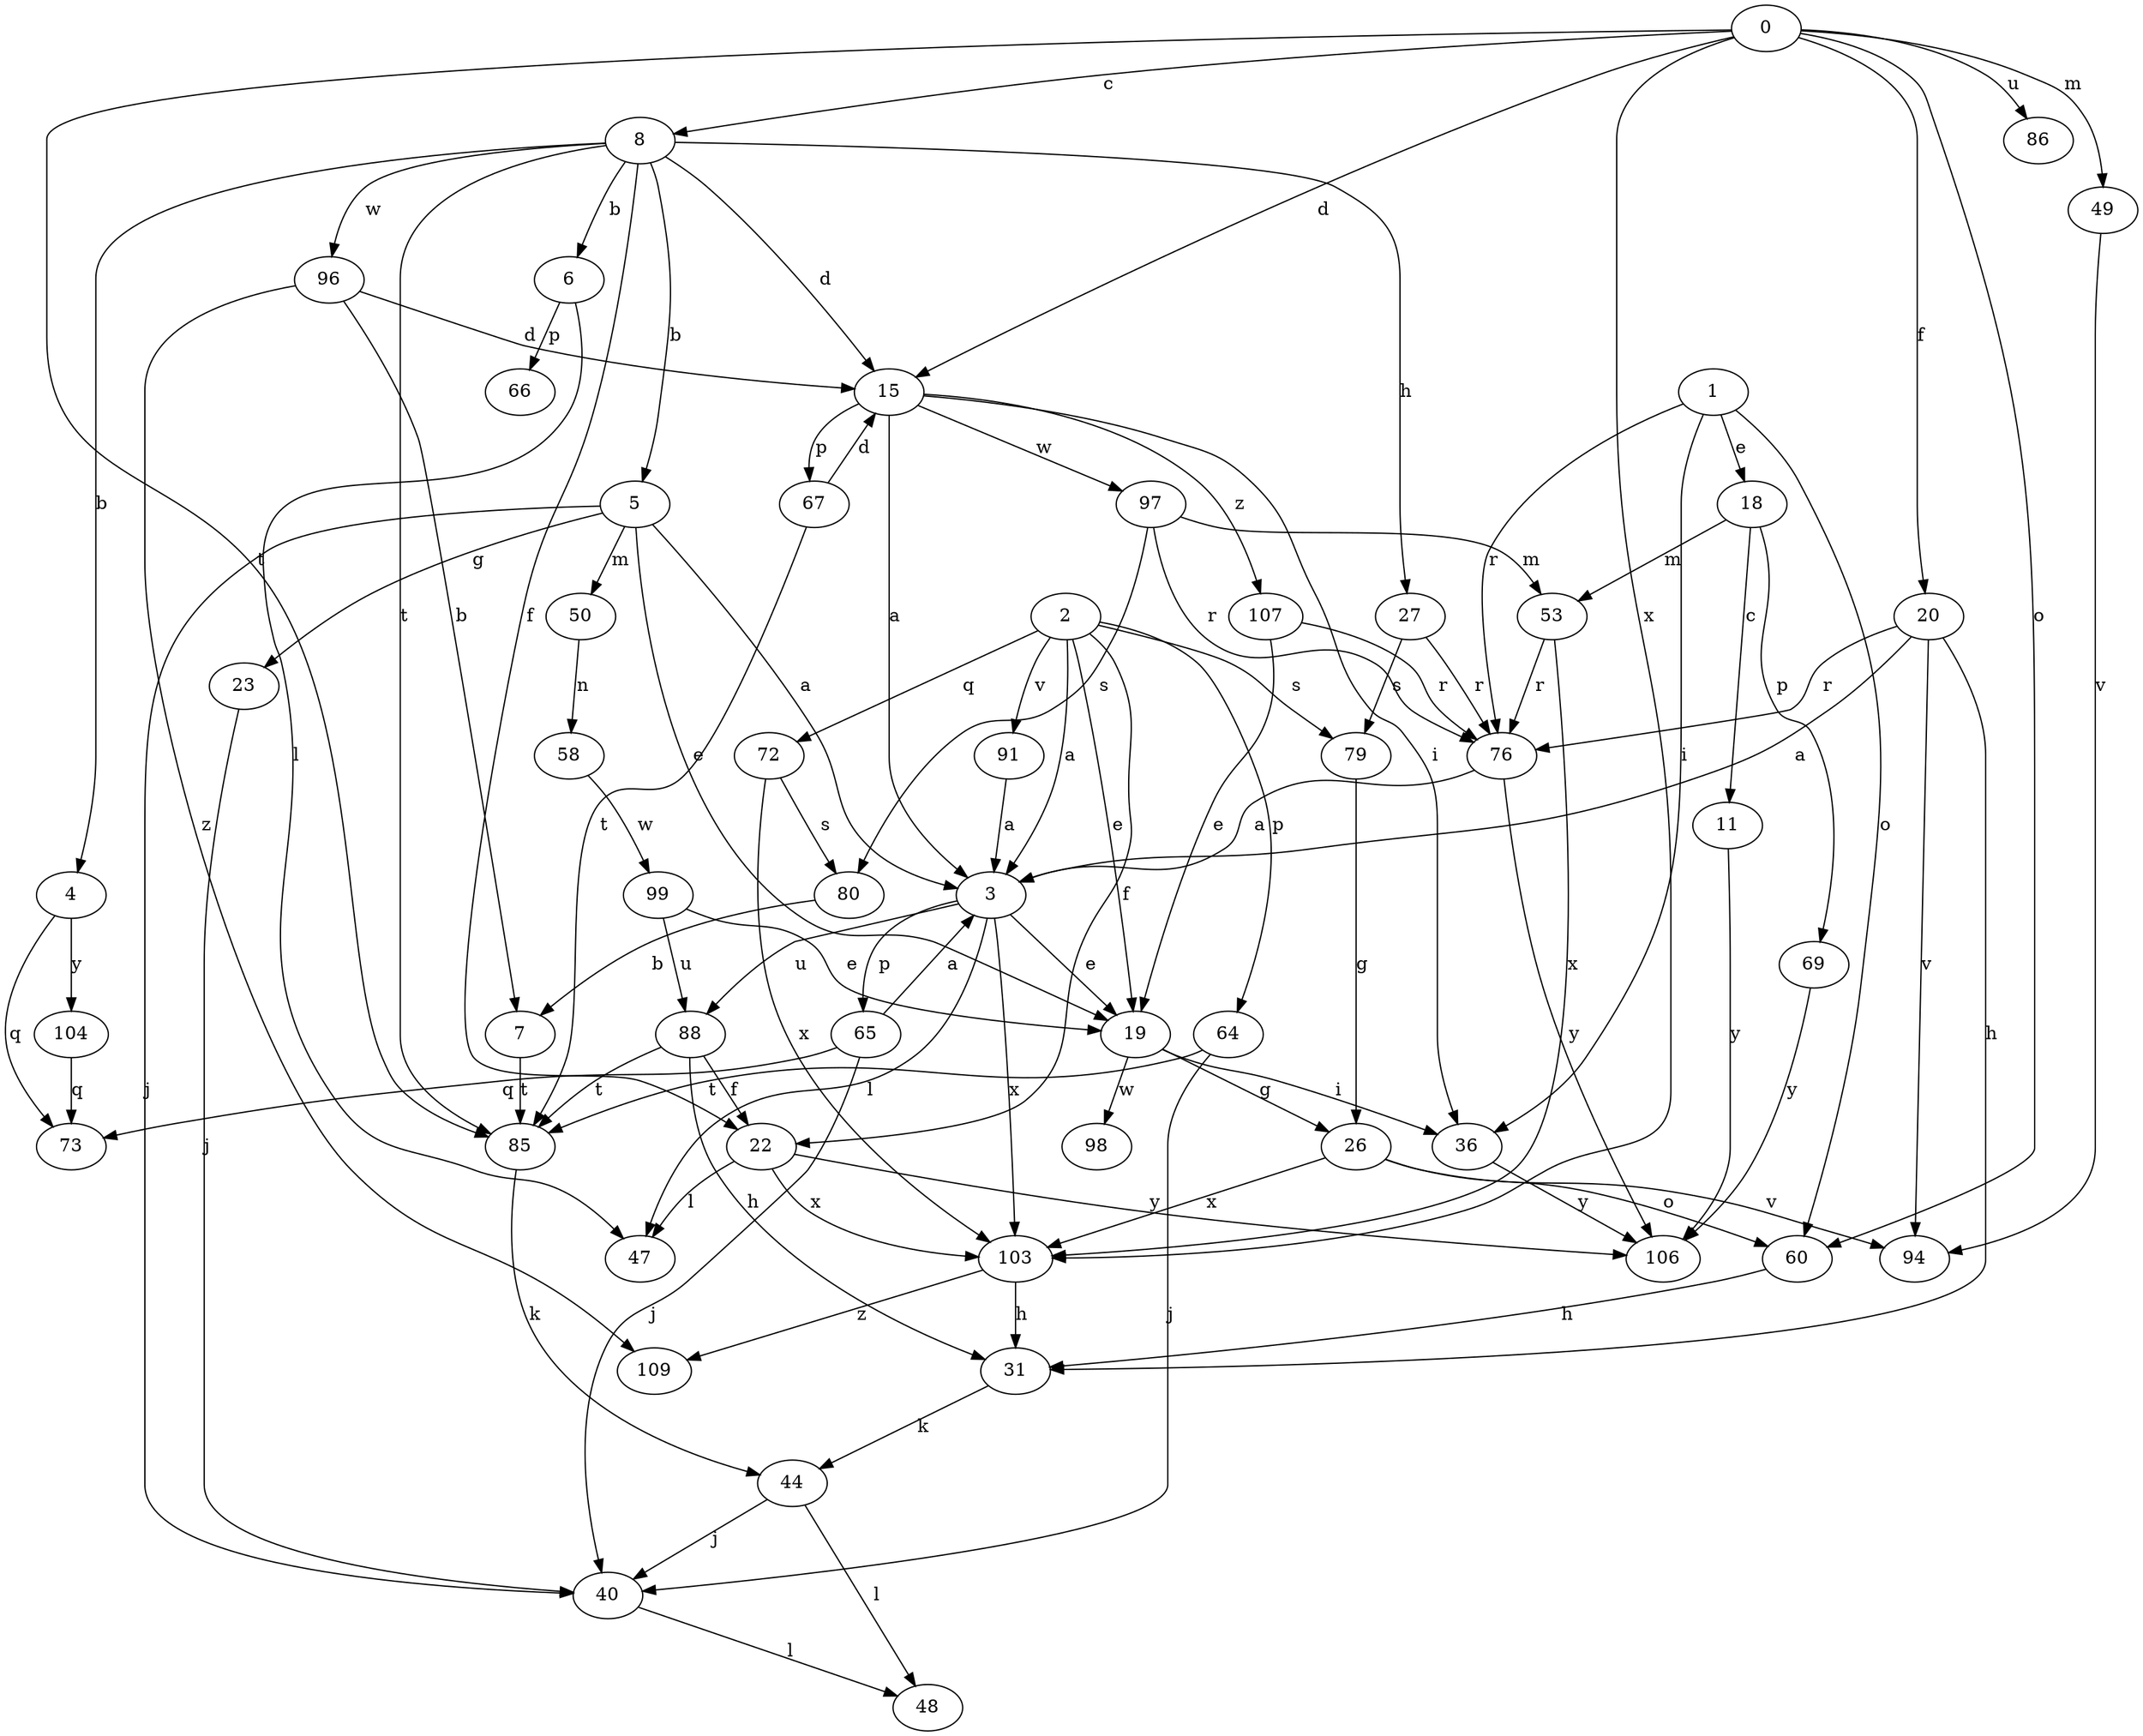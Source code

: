 strict digraph  {
0;
1;
2;
3;
4;
5;
6;
7;
8;
11;
15;
18;
19;
20;
22;
23;
26;
27;
31;
36;
40;
44;
47;
48;
49;
50;
53;
58;
60;
64;
65;
66;
67;
69;
72;
73;
76;
79;
80;
85;
86;
88;
91;
94;
96;
97;
98;
99;
103;
104;
106;
107;
109;
0 -> 8  [label=c];
0 -> 15  [label=d];
0 -> 20  [label=f];
0 -> 49  [label=m];
0 -> 60  [label=o];
0 -> 85  [label=t];
0 -> 86  [label=u];
0 -> 103  [label=x];
1 -> 18  [label=e];
1 -> 36  [label=i];
1 -> 60  [label=o];
1 -> 76  [label=r];
2 -> 3  [label=a];
2 -> 19  [label=e];
2 -> 22  [label=f];
2 -> 64  [label=p];
2 -> 72  [label=q];
2 -> 79  [label=s];
2 -> 91  [label=v];
3 -> 19  [label=e];
3 -> 47  [label=l];
3 -> 65  [label=p];
3 -> 88  [label=u];
3 -> 103  [label=x];
4 -> 73  [label=q];
4 -> 104  [label=y];
5 -> 3  [label=a];
5 -> 19  [label=e];
5 -> 23  [label=g];
5 -> 40  [label=j];
5 -> 50  [label=m];
6 -> 47  [label=l];
6 -> 66  [label=p];
7 -> 85  [label=t];
8 -> 4  [label=b];
8 -> 5  [label=b];
8 -> 6  [label=b];
8 -> 15  [label=d];
8 -> 22  [label=f];
8 -> 27  [label=h];
8 -> 85  [label=t];
8 -> 96  [label=w];
11 -> 106  [label=y];
15 -> 3  [label=a];
15 -> 36  [label=i];
15 -> 67  [label=p];
15 -> 97  [label=w];
15 -> 107  [label=z];
18 -> 11  [label=c];
18 -> 53  [label=m];
18 -> 69  [label=p];
19 -> 26  [label=g];
19 -> 36  [label=i];
19 -> 98  [label=w];
20 -> 3  [label=a];
20 -> 31  [label=h];
20 -> 76  [label=r];
20 -> 94  [label=v];
22 -> 47  [label=l];
22 -> 103  [label=x];
22 -> 106  [label=y];
23 -> 40  [label=j];
26 -> 60  [label=o];
26 -> 94  [label=v];
26 -> 103  [label=x];
27 -> 76  [label=r];
27 -> 79  [label=s];
31 -> 44  [label=k];
36 -> 106  [label=y];
40 -> 48  [label=l];
44 -> 40  [label=j];
44 -> 48  [label=l];
49 -> 94  [label=v];
50 -> 58  [label=n];
53 -> 76  [label=r];
53 -> 103  [label=x];
58 -> 99  [label=w];
60 -> 31  [label=h];
64 -> 40  [label=j];
64 -> 85  [label=t];
65 -> 3  [label=a];
65 -> 40  [label=j];
65 -> 73  [label=q];
67 -> 15  [label=d];
67 -> 85  [label=t];
69 -> 106  [label=y];
72 -> 80  [label=s];
72 -> 103  [label=x];
76 -> 3  [label=a];
76 -> 106  [label=y];
79 -> 26  [label=g];
80 -> 7  [label=b];
85 -> 44  [label=k];
88 -> 22  [label=f];
88 -> 31  [label=h];
88 -> 85  [label=t];
91 -> 3  [label=a];
96 -> 7  [label=b];
96 -> 15  [label=d];
96 -> 109  [label=z];
97 -> 53  [label=m];
97 -> 76  [label=r];
97 -> 80  [label=s];
99 -> 19  [label=e];
99 -> 88  [label=u];
103 -> 31  [label=h];
103 -> 109  [label=z];
104 -> 73  [label=q];
107 -> 19  [label=e];
107 -> 76  [label=r];
}
